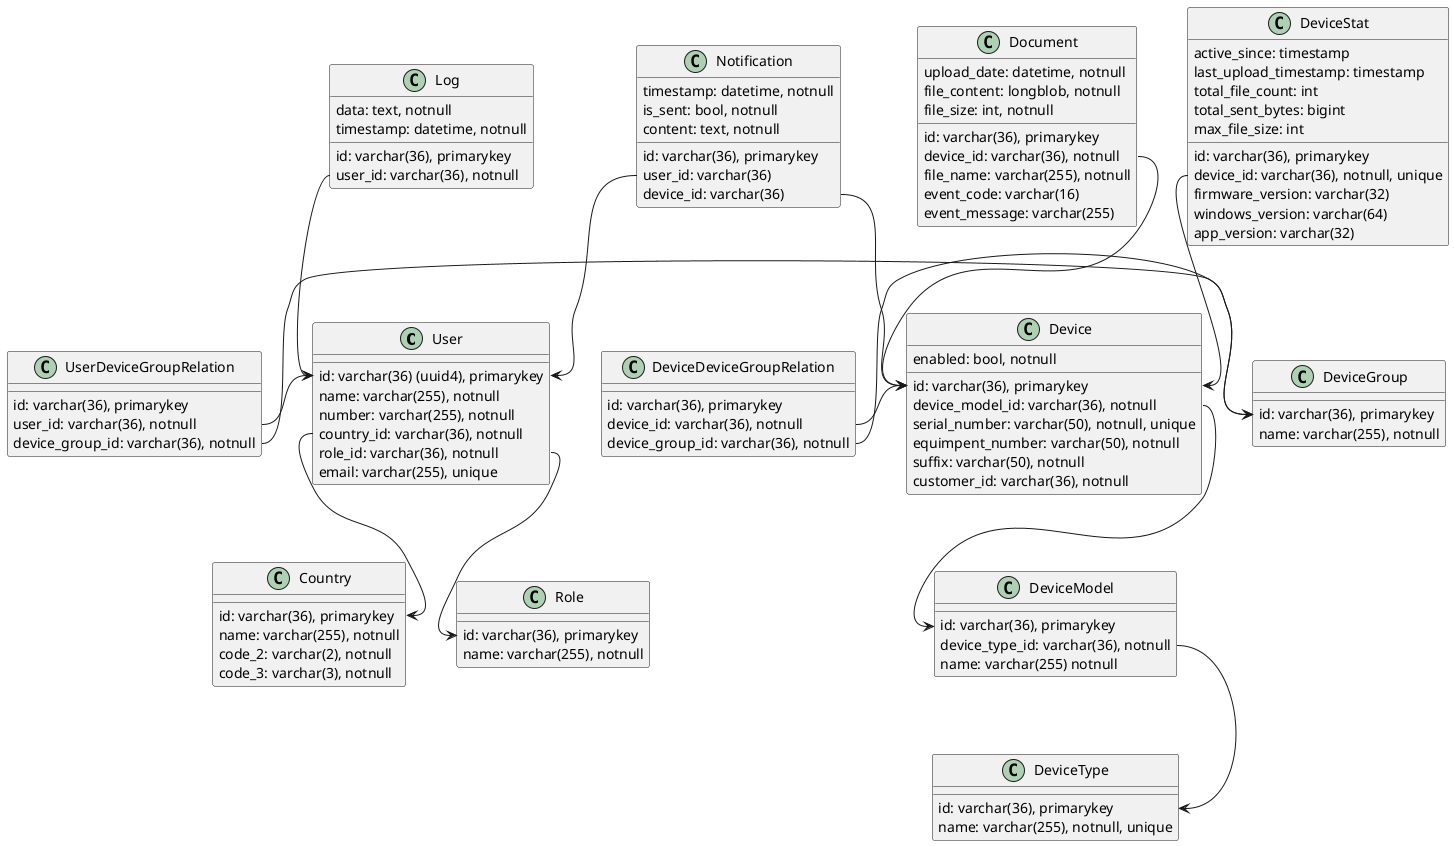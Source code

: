 @startuml
class User{
    id: varchar(36) (uuid4), primarykey
    name: varchar(255), notnull
    number: varchar(255), notnull
    country_id: varchar(36), notnull
    role_id: varchar(36), notnull
    email: varchar(255), unique
}
User::country_id --> Country::id
User::role_id --> Role::id

class UserDeviceGroupRelation {
    id: varchar(36), primarykey
    user_id: varchar(36), notnull
    device_group_id: varchar(36), notnull
}

UserDeviceGroupRelation::user_id -> User::id
UserDeviceGroupRelation::device_group_id -> DeviceGroup::id

class Country{
    id: varchar(36), primarykey
    name: varchar(255), notnull
    code_2: varchar(2), notnull
    code_3: varchar(3), notnull
}

class Role {
    id: varchar(36), primarykey
    name: varchar(255), notnull
}

class Log {
    id: varchar(36), primarykey
    user_id: varchar(36), notnull
    data: text, notnull
    timestamp: datetime, notnull
}

Log::user_id --> User::id

class DeviceType {
    id: varchar(36), primarykey
    name: varchar(255), notnull, unique
}

class DeviceModel {
    id: varchar(36), primarykey
    device_type_id: varchar(36), notnull
    name: varchar(255) notnull
}

DeviceModel::device_type_id --> DeviceType::id

class Device {
    id: varchar(36), primarykey
    device_model_id: varchar(36), notnull
    serial_number: varchar(50), notnull, unique
    equimpent_number: varchar(50), notnull
    suffix: varchar(50), notnull
    customer_id: varchar(36), notnull
    enabled: bool, notnull
}

Device::device_model_id --> DeviceModel::id

class DeviceDeviceGroupRelation {
    id: varchar(36), primarykey
    device_id: varchar(36), notnull
    device_group_id: varchar(36), notnull
}

DeviceDeviceGroupRelation::device_id -> Device::id
DeviceDeviceGroupRelation::device_group_id -> DeviceGroup::id

class DeviceGroup {
    id: varchar(36), primarykey
    name: varchar(255), notnull
}

class Document{
    id: varchar(36), primarykey
    device_id: varchar(36), notnull
    upload_date: datetime, notnull
    file_name: varchar(255), notnull
    file_content: longblob, notnull
    file_size: int, notnull
    event_code: varchar(16)
    event_message: varchar(255)
}
Document::device_id --> Device::id

class Notification {
    id: varchar(36), primarykey
    user_id: varchar(36)
    device_id: varchar(36)
    timestamp: datetime, notnull
    is_sent: bool, notnull
    content: text, notnull
}

Notification::user_id --> User::id
Notification::device_id --> Device::id

class DeviceStat {
    id: varchar(36), primarykey
    device_id: varchar(36), notnull, unique
    active_since: timestamp
    last_upload_timestamp: timestamp
    total_file_count: int
    total_sent_bytes: bigint
    max_file_size: int
    firmware_version: varchar(32)
    windows_version: varchar(64)
    app_version: varchar(32)
}

DeviceStat::device_id --> Device::id

@enduml
